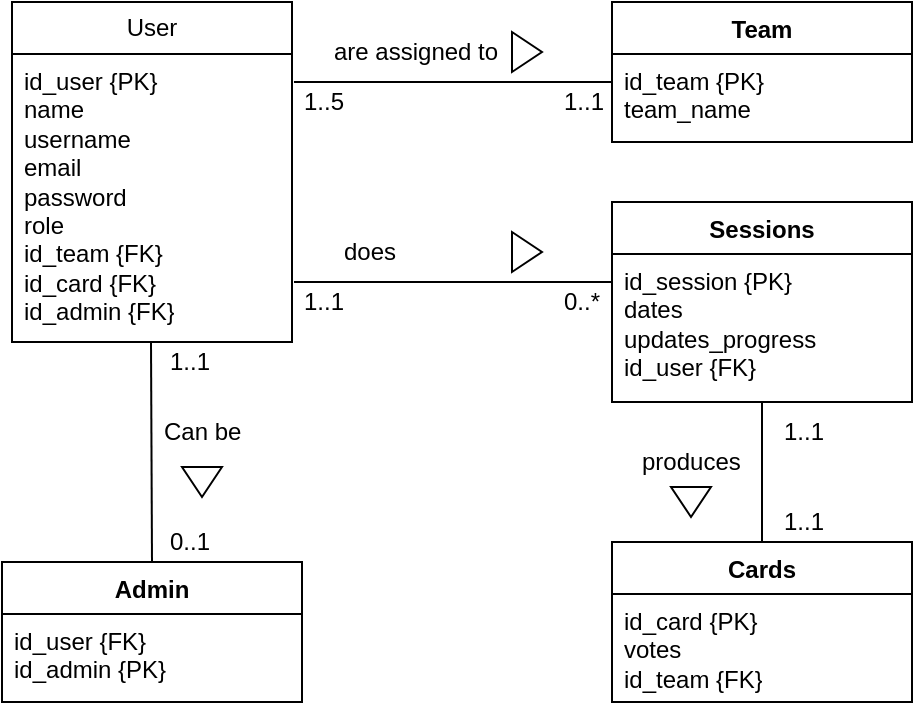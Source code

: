 <mxfile version="26.0.9">
  <diagram name="Page-1" id="9eBU3R_AnWCkEIKJGbm8">
    <mxGraphModel dx="1434" dy="780" grid="1" gridSize="10" guides="1" tooltips="1" connect="1" arrows="1" fold="1" page="1" pageScale="1" pageWidth="827" pageHeight="1169" math="0" shadow="0">
      <root>
        <mxCell id="0" />
        <mxCell id="1" parent="0" />
        <mxCell id="3t3Ay2Q8ecQ7W4Vr8PqS-1" value="User" style="swimlane;fontStyle=0;childLayout=stackLayout;horizontal=1;startSize=26;fillColor=none;horizontalStack=0;resizeParent=1;resizeParentMax=0;resizeLast=0;collapsible=1;marginBottom=0;whiteSpace=wrap;html=1;" vertex="1" parent="1">
          <mxGeometry x="80" y="40" width="140" height="170" as="geometry" />
        </mxCell>
        <mxCell id="3t3Ay2Q8ecQ7W4Vr8PqS-2" value="id_user {PK}&lt;div&gt;name&lt;/div&gt;&lt;div&gt;username&lt;/div&gt;&lt;div&gt;email&lt;/div&gt;&lt;div&gt;password&lt;/div&gt;&lt;div&gt;role&lt;/div&gt;&lt;div&gt;id_team {FK}&lt;/div&gt;&lt;div&gt;id_card {FK}&lt;/div&gt;&lt;div&gt;id_admin {FK}&lt;/div&gt;" style="text;strokeColor=none;fillColor=none;align=left;verticalAlign=top;spacingLeft=4;spacingRight=4;overflow=hidden;rotatable=0;points=[[0,0.5],[1,0.5]];portConstraint=eastwest;whiteSpace=wrap;html=1;" vertex="1" parent="3t3Ay2Q8ecQ7W4Vr8PqS-1">
          <mxGeometry y="26" width="140" height="144" as="geometry" />
        </mxCell>
        <mxCell id="3t3Ay2Q8ecQ7W4Vr8PqS-5" value="Admin" style="swimlane;fontStyle=1;align=center;verticalAlign=top;childLayout=stackLayout;horizontal=1;startSize=26;horizontalStack=0;resizeParent=1;resizeParentMax=0;resizeLast=0;collapsible=1;marginBottom=0;whiteSpace=wrap;html=1;" vertex="1" parent="1">
          <mxGeometry x="75" y="320" width="150" height="70" as="geometry" />
        </mxCell>
        <mxCell id="3t3Ay2Q8ecQ7W4Vr8PqS-6" value="id_user {FK}&lt;br&gt;id_admin {PK}" style="text;strokeColor=none;fillColor=none;align=left;verticalAlign=top;spacingLeft=4;spacingRight=4;overflow=hidden;rotatable=0;points=[[0,0.5],[1,0.5]];portConstraint=eastwest;whiteSpace=wrap;html=1;" vertex="1" parent="3t3Ay2Q8ecQ7W4Vr8PqS-5">
          <mxGeometry y="26" width="150" height="44" as="geometry" />
        </mxCell>
        <mxCell id="3t3Ay2Q8ecQ7W4Vr8PqS-22" value="Sessions" style="swimlane;fontStyle=1;align=center;verticalAlign=top;childLayout=stackLayout;horizontal=1;startSize=26;horizontalStack=0;resizeParent=1;resizeParentMax=0;resizeLast=0;collapsible=1;marginBottom=0;whiteSpace=wrap;html=1;" vertex="1" parent="1">
          <mxGeometry x="380" y="140" width="150" height="100" as="geometry" />
        </mxCell>
        <mxCell id="3t3Ay2Q8ecQ7W4Vr8PqS-23" value="id_session {PK}&lt;div&gt;dates&lt;/div&gt;&lt;div&gt;updates_progress&lt;/div&gt;&lt;div&gt;id_user {FK}&lt;/div&gt;" style="text;strokeColor=none;fillColor=none;align=left;verticalAlign=top;spacingLeft=4;spacingRight=4;overflow=hidden;rotatable=0;points=[[0,0.5],[1,0.5]];portConstraint=eastwest;whiteSpace=wrap;html=1;" vertex="1" parent="3t3Ay2Q8ecQ7W4Vr8PqS-22">
          <mxGeometry y="26" width="150" height="74" as="geometry" />
        </mxCell>
        <mxCell id="3t3Ay2Q8ecQ7W4Vr8PqS-24" value="Cards" style="swimlane;fontStyle=1;align=center;verticalAlign=top;childLayout=stackLayout;horizontal=1;startSize=26;horizontalStack=0;resizeParent=1;resizeParentMax=0;resizeLast=0;collapsible=1;marginBottom=0;whiteSpace=wrap;html=1;" vertex="1" parent="1">
          <mxGeometry x="380" y="310" width="150" height="80" as="geometry" />
        </mxCell>
        <mxCell id="3t3Ay2Q8ecQ7W4Vr8PqS-25" value="id_card {PK}&lt;div&gt;votes&lt;br&gt;&lt;div&gt;id_team {FK}&lt;/div&gt;&lt;/div&gt;" style="text;strokeColor=none;fillColor=none;align=left;verticalAlign=top;spacingLeft=4;spacingRight=4;overflow=hidden;rotatable=0;points=[[0,0.5],[1,0.5]];portConstraint=eastwest;whiteSpace=wrap;html=1;" vertex="1" parent="3t3Ay2Q8ecQ7W4Vr8PqS-24">
          <mxGeometry y="26" width="150" height="54" as="geometry" />
        </mxCell>
        <mxCell id="3t3Ay2Q8ecQ7W4Vr8PqS-26" value="Team" style="swimlane;fontStyle=1;align=center;verticalAlign=top;childLayout=stackLayout;horizontal=1;startSize=26;horizontalStack=0;resizeParent=1;resizeParentMax=0;resizeLast=0;collapsible=1;marginBottom=0;whiteSpace=wrap;html=1;" vertex="1" parent="1">
          <mxGeometry x="380" y="40" width="150" height="70" as="geometry" />
        </mxCell>
        <mxCell id="3t3Ay2Q8ecQ7W4Vr8PqS-27" value="id_team {PK}&lt;div&gt;team_name&lt;/div&gt;" style="text;strokeColor=none;fillColor=none;align=left;verticalAlign=top;spacingLeft=4;spacingRight=4;overflow=hidden;rotatable=0;points=[[0,0.5],[1,0.5]];portConstraint=eastwest;whiteSpace=wrap;html=1;" vertex="1" parent="3t3Ay2Q8ecQ7W4Vr8PqS-26">
          <mxGeometry y="26" width="150" height="44" as="geometry" />
        </mxCell>
        <mxCell id="3t3Ay2Q8ecQ7W4Vr8PqS-29" value="" style="endArrow=none;html=1;rounded=0;exitX=0.5;exitY=0;exitDx=0;exitDy=0;" edge="1" parent="1" source="3t3Ay2Q8ecQ7W4Vr8PqS-5">
          <mxGeometry width="50" height="50" relative="1" as="geometry">
            <mxPoint x="149.5" y="300" as="sourcePoint" />
            <mxPoint x="149.5" y="210" as="targetPoint" />
          </mxGeometry>
        </mxCell>
        <mxCell id="3t3Ay2Q8ecQ7W4Vr8PqS-30" value="" style="triangle;whiteSpace=wrap;html=1;rotation=90;fillColor=light-dark(#FFFFFF,#FFFFFF);" vertex="1" parent="1">
          <mxGeometry x="167.5" y="270" width="15" height="20" as="geometry" />
        </mxCell>
        <mxCell id="3t3Ay2Q8ecQ7W4Vr8PqS-31" value="Can be" style="text;strokeColor=none;fillColor=none;align=left;verticalAlign=middle;spacingLeft=4;spacingRight=4;overflow=hidden;points=[[0,0.5],[1,0.5]];portConstraint=eastwest;rotatable=0;whiteSpace=wrap;html=1;" vertex="1" parent="1">
          <mxGeometry x="150" y="240" width="50" height="30" as="geometry" />
        </mxCell>
        <mxCell id="3t3Ay2Q8ecQ7W4Vr8PqS-32" value="1..1" style="text;strokeColor=none;fillColor=none;align=left;verticalAlign=middle;spacingLeft=4;spacingRight=4;overflow=hidden;points=[[0,0.5],[1,0.5]];portConstraint=eastwest;rotatable=0;whiteSpace=wrap;html=1;" vertex="1" parent="1">
          <mxGeometry x="152.5" y="210" width="30" height="20" as="geometry" />
        </mxCell>
        <mxCell id="3t3Ay2Q8ecQ7W4Vr8PqS-33" value="0..1" style="text;strokeColor=none;fillColor=none;align=left;verticalAlign=middle;spacingLeft=4;spacingRight=4;overflow=hidden;points=[[0,0.5],[1,0.5]];portConstraint=eastwest;rotatable=0;whiteSpace=wrap;html=1;" vertex="1" parent="1">
          <mxGeometry x="152.5" y="300" width="30" height="20" as="geometry" />
        </mxCell>
        <mxCell id="3t3Ay2Q8ecQ7W4Vr8PqS-34" value="" style="endArrow=none;html=1;rounded=0;exitX=1.007;exitY=0.097;exitDx=0;exitDy=0;exitPerimeter=0;" edge="1" parent="1" source="3t3Ay2Q8ecQ7W4Vr8PqS-2">
          <mxGeometry width="50" height="50" relative="1" as="geometry">
            <mxPoint x="240" y="80" as="sourcePoint" />
            <mxPoint x="380" y="80" as="targetPoint" />
          </mxGeometry>
        </mxCell>
        <mxCell id="3t3Ay2Q8ecQ7W4Vr8PqS-35" value="1..1" style="text;strokeColor=none;fillColor=none;align=left;verticalAlign=middle;spacingLeft=4;spacingRight=4;overflow=hidden;points=[[0,0.5],[1,0.5]];portConstraint=eastwest;rotatable=0;whiteSpace=wrap;html=1;" vertex="1" parent="1">
          <mxGeometry x="350" y="80" width="30" height="20" as="geometry" />
        </mxCell>
        <mxCell id="3t3Ay2Q8ecQ7W4Vr8PqS-36" value="1..5" style="text;strokeColor=none;fillColor=none;align=left;verticalAlign=middle;spacingLeft=4;spacingRight=4;overflow=hidden;points=[[0,0.5],[1,0.5]];portConstraint=eastwest;rotatable=0;whiteSpace=wrap;html=1;" vertex="1" parent="1">
          <mxGeometry x="220" y="80" width="30" height="20" as="geometry" />
        </mxCell>
        <mxCell id="3t3Ay2Q8ecQ7W4Vr8PqS-37" value="are assigned to" style="text;strokeColor=none;fillColor=none;align=left;verticalAlign=middle;spacingLeft=4;spacingRight=4;overflow=hidden;points=[[0,0.5],[1,0.5]];portConstraint=eastwest;rotatable=0;whiteSpace=wrap;html=1;" vertex="1" parent="1">
          <mxGeometry x="235" y="50" width="100" height="30" as="geometry" />
        </mxCell>
        <mxCell id="3t3Ay2Q8ecQ7W4Vr8PqS-38" value="" style="triangle;whiteSpace=wrap;html=1;rotation=0;fillColor=light-dark(#FFFFFF,#FFFFFF);" vertex="1" parent="1">
          <mxGeometry x="330" y="55" width="15" height="20" as="geometry" />
        </mxCell>
        <mxCell id="3t3Ay2Q8ecQ7W4Vr8PqS-40" value="" style="endArrow=none;html=1;rounded=0;exitX=1.007;exitY=0.097;exitDx=0;exitDy=0;exitPerimeter=0;" edge="1" parent="1">
          <mxGeometry width="50" height="50" relative="1" as="geometry">
            <mxPoint x="221" y="180" as="sourcePoint" />
            <mxPoint x="380" y="180" as="targetPoint" />
          </mxGeometry>
        </mxCell>
        <mxCell id="3t3Ay2Q8ecQ7W4Vr8PqS-41" value="0..*" style="text;strokeColor=none;fillColor=none;align=left;verticalAlign=middle;spacingLeft=4;spacingRight=4;overflow=hidden;points=[[0,0.5],[1,0.5]];portConstraint=eastwest;rotatable=0;whiteSpace=wrap;html=1;" vertex="1" parent="1">
          <mxGeometry x="350" y="180" width="30" height="20" as="geometry" />
        </mxCell>
        <mxCell id="3t3Ay2Q8ecQ7W4Vr8PqS-42" value="1..1" style="text;strokeColor=none;fillColor=none;align=left;verticalAlign=middle;spacingLeft=4;spacingRight=4;overflow=hidden;points=[[0,0.5],[1,0.5]];portConstraint=eastwest;rotatable=0;whiteSpace=wrap;html=1;" vertex="1" parent="1">
          <mxGeometry x="220" y="180" width="30" height="20" as="geometry" />
        </mxCell>
        <mxCell id="3t3Ay2Q8ecQ7W4Vr8PqS-43" value="does" style="text;strokeColor=none;fillColor=none;align=left;verticalAlign=middle;spacingLeft=4;spacingRight=4;overflow=hidden;points=[[0,0.5],[1,0.5]];portConstraint=eastwest;rotatable=0;whiteSpace=wrap;html=1;" vertex="1" parent="1">
          <mxGeometry x="240" y="150" width="90" height="30" as="geometry" />
        </mxCell>
        <mxCell id="3t3Ay2Q8ecQ7W4Vr8PqS-44" value="" style="triangle;whiteSpace=wrap;html=1;rotation=0;fillColor=light-dark(#FFFFFF,#FFFFFF);" vertex="1" parent="1">
          <mxGeometry x="330" y="155" width="15" height="20" as="geometry" />
        </mxCell>
        <mxCell id="3t3Ay2Q8ecQ7W4Vr8PqS-45" value="" style="endArrow=none;html=1;rounded=0;exitX=0.5;exitY=0;exitDx=0;exitDy=0;entryX=0.5;entryY=1;entryDx=0;entryDy=0;entryPerimeter=0;" edge="1" parent="1" source="3t3Ay2Q8ecQ7W4Vr8PqS-24" target="3t3Ay2Q8ecQ7W4Vr8PqS-23">
          <mxGeometry width="50" height="50" relative="1" as="geometry">
            <mxPoint x="410" y="290" as="sourcePoint" />
            <mxPoint x="460" y="240" as="targetPoint" />
          </mxGeometry>
        </mxCell>
        <mxCell id="3t3Ay2Q8ecQ7W4Vr8PqS-46" value="" style="triangle;whiteSpace=wrap;html=1;rotation=90;fillColor=light-dark(#FFFFFF,#FFFFFF);" vertex="1" parent="1">
          <mxGeometry x="412" y="280" width="15" height="20" as="geometry" />
        </mxCell>
        <mxCell id="3t3Ay2Q8ecQ7W4Vr8PqS-47" value="produces" style="text;strokeColor=none;fillColor=none;align=left;verticalAlign=middle;spacingLeft=4;spacingRight=4;overflow=hidden;points=[[0,0.5],[1,0.5]];portConstraint=eastwest;rotatable=0;whiteSpace=wrap;html=1;" vertex="1" parent="1">
          <mxGeometry x="389" y="255" width="61" height="30" as="geometry" />
        </mxCell>
        <mxCell id="3t3Ay2Q8ecQ7W4Vr8PqS-48" value="1..1" style="text;strokeColor=none;fillColor=none;align=left;verticalAlign=middle;spacingLeft=4;spacingRight=4;overflow=hidden;points=[[0,0.5],[1,0.5]];portConstraint=eastwest;rotatable=0;whiteSpace=wrap;html=1;" vertex="1" parent="1">
          <mxGeometry x="460" y="245" width="30" height="20" as="geometry" />
        </mxCell>
        <mxCell id="3t3Ay2Q8ecQ7W4Vr8PqS-49" value="1..1" style="text;strokeColor=none;fillColor=none;align=left;verticalAlign=middle;spacingLeft=4;spacingRight=4;overflow=hidden;points=[[0,0.5],[1,0.5]];portConstraint=eastwest;rotatable=0;whiteSpace=wrap;html=1;" vertex="1" parent="1">
          <mxGeometry x="460" y="290" width="30" height="20" as="geometry" />
        </mxCell>
      </root>
    </mxGraphModel>
  </diagram>
</mxfile>
